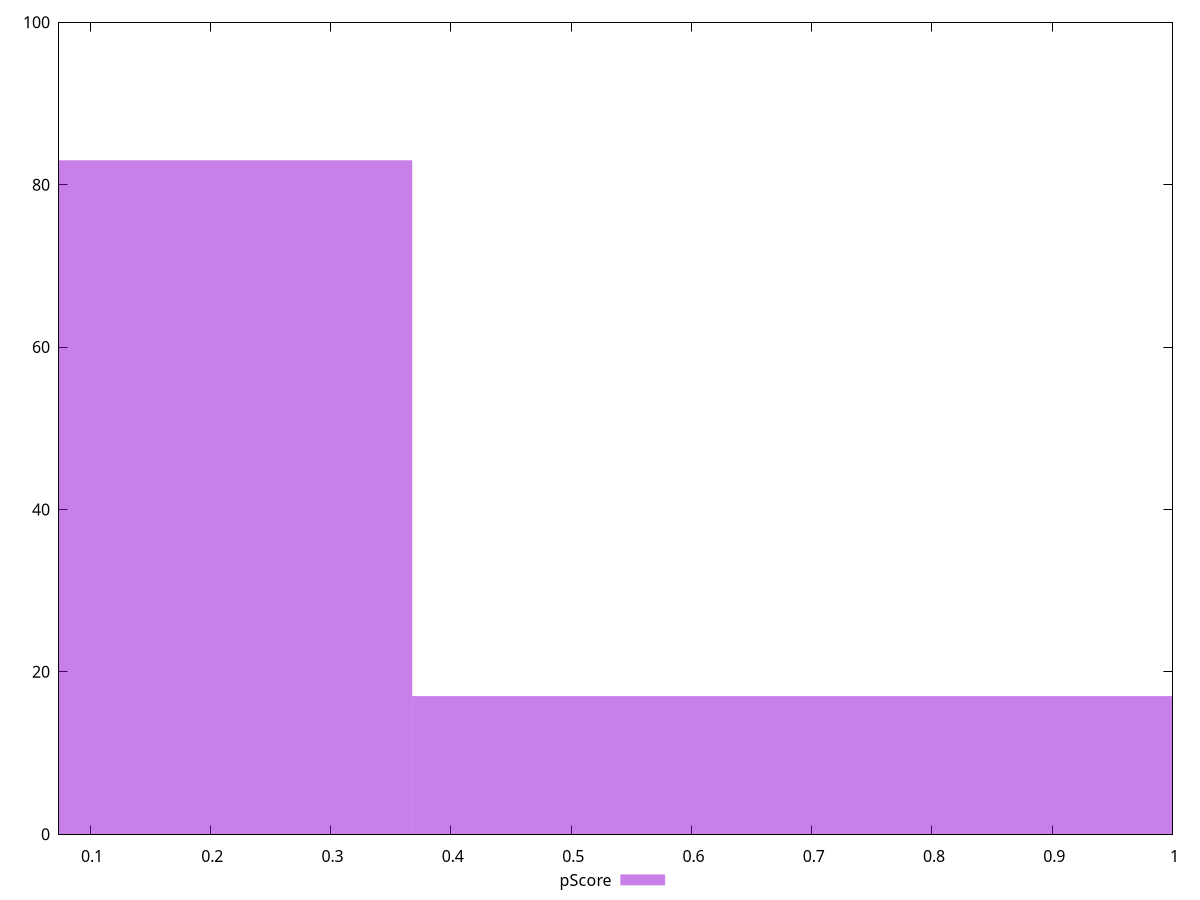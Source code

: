 reset

$pScore <<EOF
0 83
0.7357828365688519 17
EOF

set key outside below
set boxwidth 0.7357828365688519
set xrange [0.07420339384011537:1]
set yrange [0:100]
set trange [0:100]
set style fill transparent solid 0.5 noborder
set terminal svg size 640, 490 enhanced background rgb 'white'
set output "reports/report_00028_2021-02-24T12-49-42.674Z/uses-long-cache-ttl/samples/card/pScore/histogram.svg"

plot $pScore title "pScore" with boxes

reset

